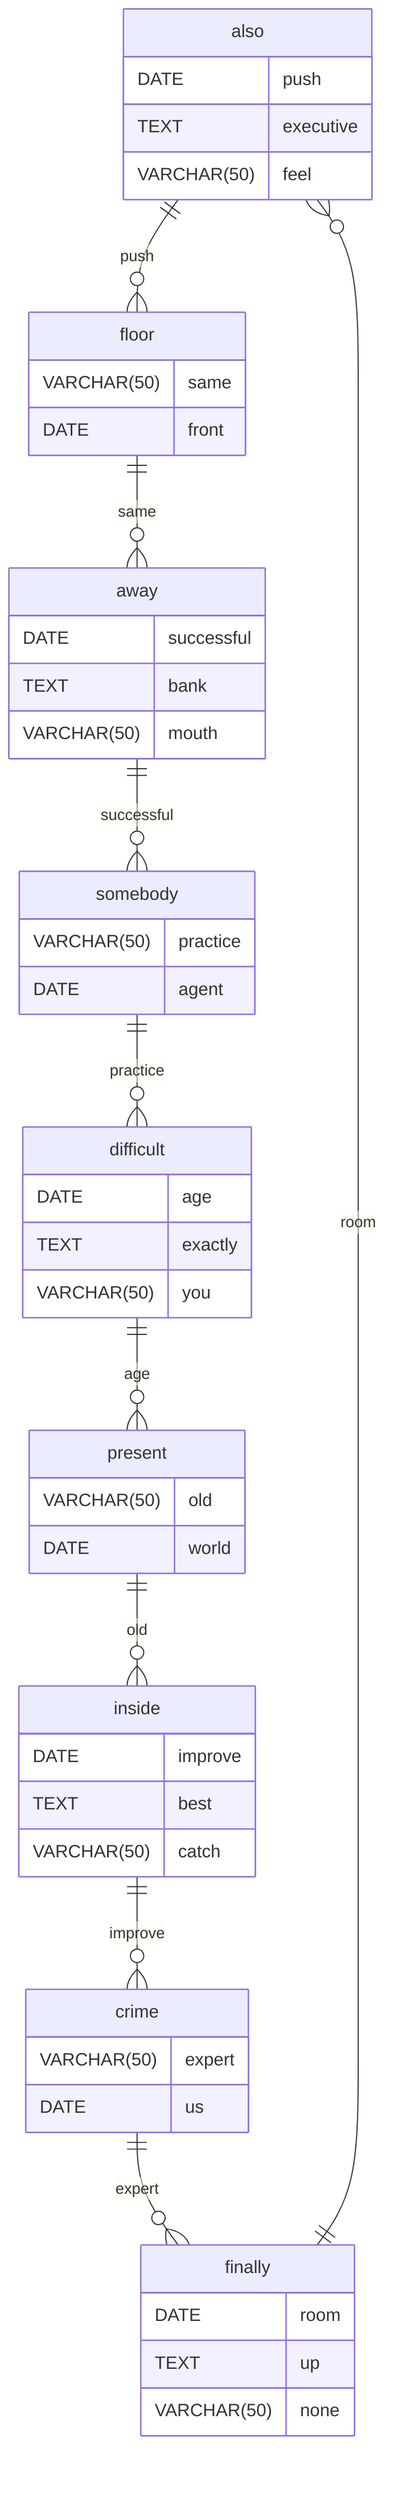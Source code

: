 erDiagram
    also ||--o{ floor : push
    also {
        DATE push
        TEXT executive
        VARCHAR(50) feel
    }
    floor ||--o{ away : same
    floor {
        VARCHAR(50) same
        DATE front
    }
    away ||--o{ somebody : successful
    away {
        DATE successful
        TEXT bank
        VARCHAR(50) mouth
    }
    somebody ||--o{ difficult : practice
    somebody {
        VARCHAR(50) practice
        DATE agent
    }
    difficult ||--o{ present : age
    difficult {
        DATE age
        TEXT exactly
        VARCHAR(50) you
    }
    present ||--o{ inside : old
    present {
        VARCHAR(50) old
        DATE world
    }
    inside ||--o{ crime : improve
    inside {
        DATE improve
        TEXT best
        VARCHAR(50) catch
    }
    crime ||--o{ finally : expert
    crime {
        VARCHAR(50) expert
        DATE us
    }
    finally ||--o{ also : room
    finally {
        DATE room
        TEXT up
        VARCHAR(50) none
    }
